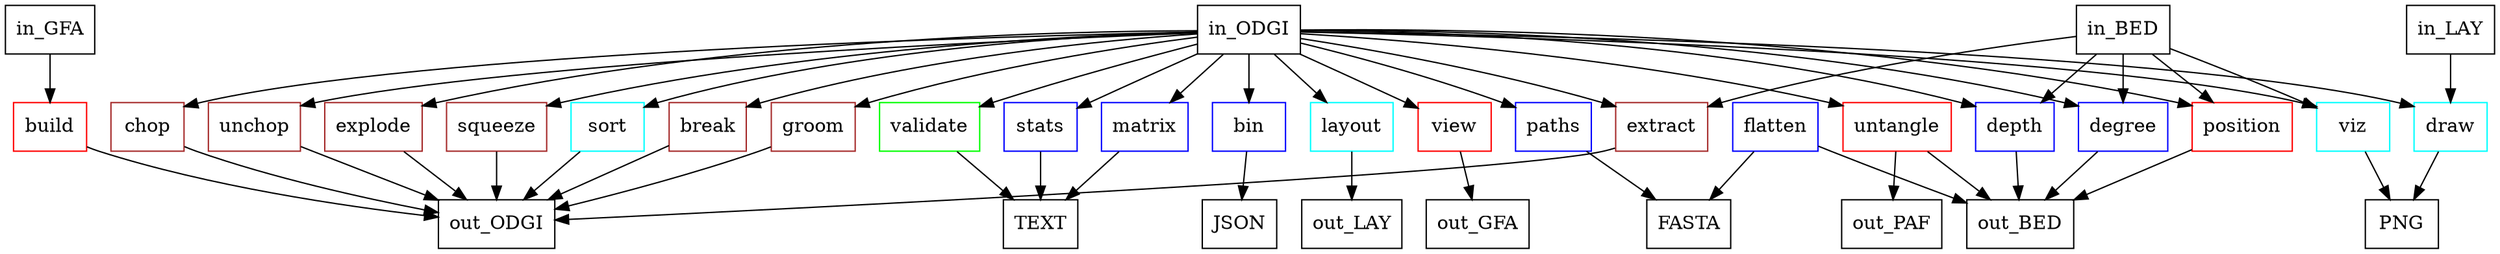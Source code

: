 digraph sample {
	node [
		shape=box
		color=black
	]

	build [color = red]
	view [color = red]

	validate [color = green]

	stats [color = blue]
	bin [color = blue]
	depth [color = blue]
	degree [color = blue]
  	matrix [color = blue]
    paths [color = blue]
    flatten [color = blue]

    break [color = brown]
	groom [color = brown]
	chop [color = brown]
	unchop [color = brown]
	explode [color = brown]
	squeeze [color = brown]
	extract [color = brown]

	position [color = red]
    untangle [color = red]

	viz [color = cyan]
	sort [color = cyan]
	layout [color = cyan]
	draw [color = cyan]

	in_GFA -> build
	in_ODGI -> {view, validate, stats, bin, depth, degree, break, groom, chop, unchop, explode, squeeze, extract, position, viz, sort, layout, draw, untangle, matrix, paths}
	in_BED -> {depth, degree, extract, position, viz}
    in_LAY -> {draw}

	build -> out_ODGI
	view ->  out_GFA
	validate -> TEXT
	stats -> TEXT
    matrix -> TEXT
    paths -> FASTA
	bin -> JSON
	depth -> out_BED
	degree -> out_BED
    flatten -> out_BED
    flatten -> FASTA
	break -> out_ODGI
	groom -> out_ODGI
	chop -> out_ODGI
	unchop -> out_ODGI
	explode -> out_ODGI
	squeeze -> out_ODGI
	extract -> out_ODGI
	position -> out_BED
	viz -> PNG
	sort -> out_ODGI
	layout -> out_LAY
	draw -> PNG
    untangle -> out_BED
    untangle -> out_PAF

}